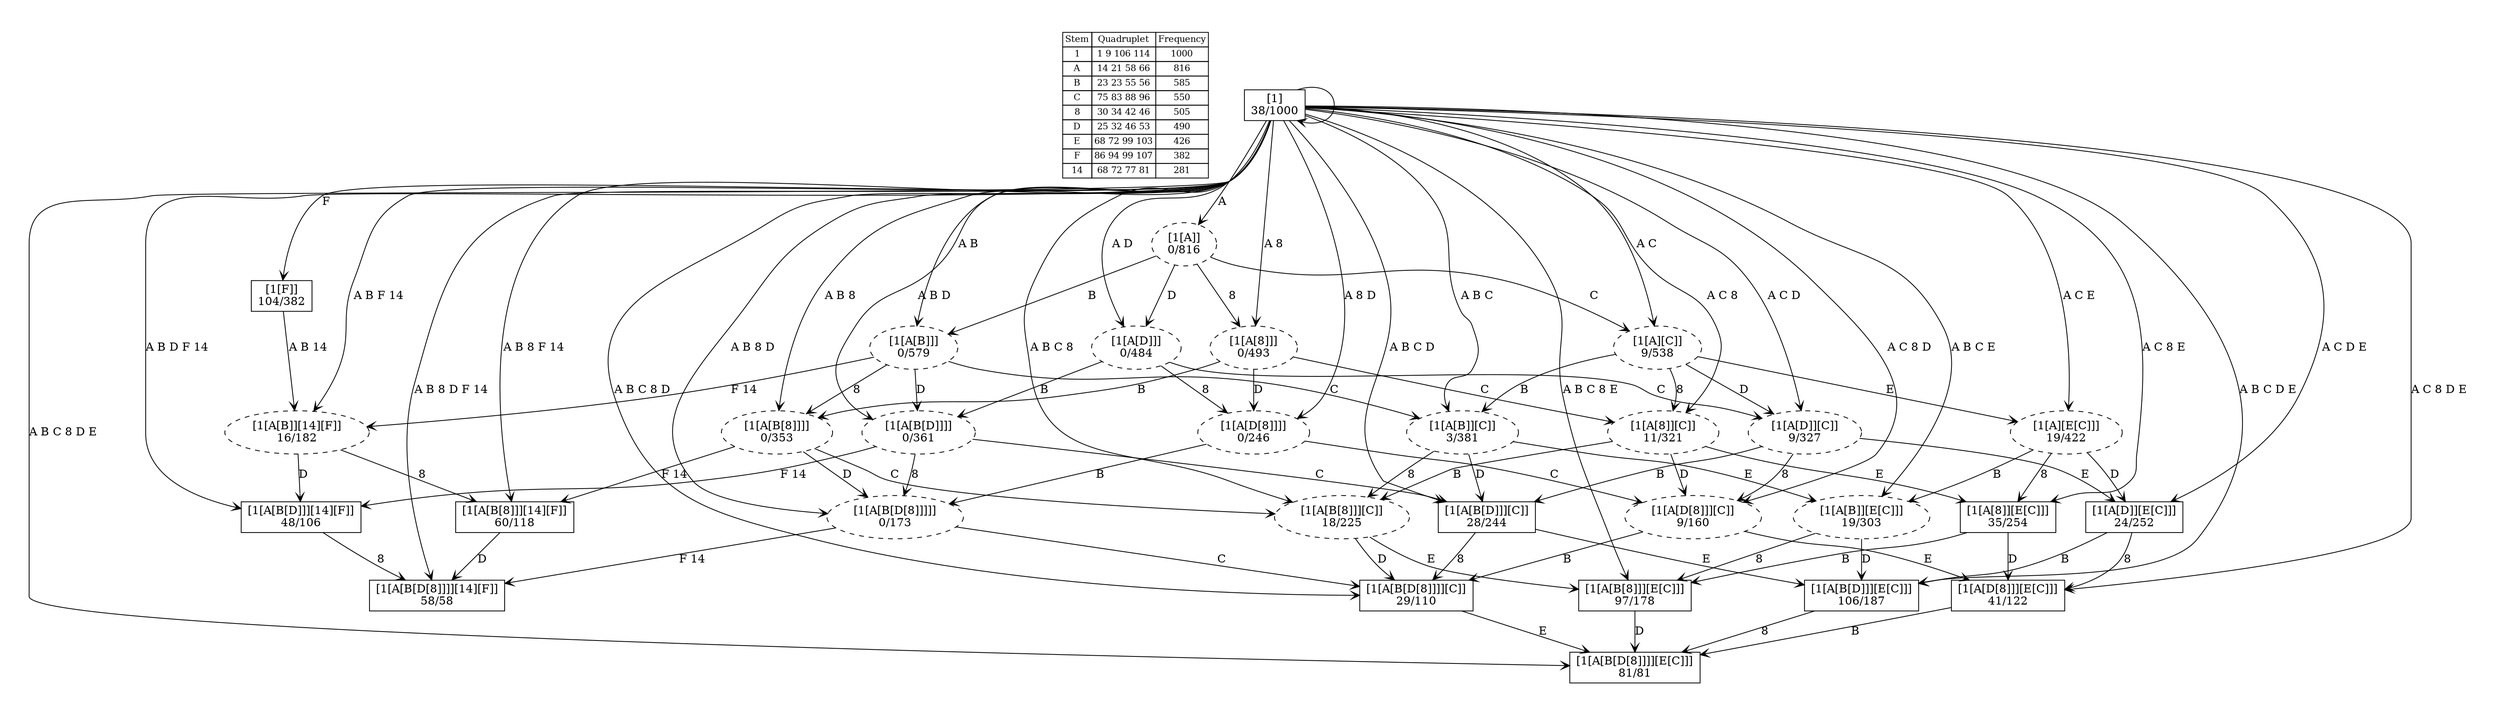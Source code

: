 digraph G {
	pad = 0.5;
	nodesep = 0.5;
"legend" [label = < <table border="0" cellborder="1" cellspacing="0"><tr><td>Stem</td><td>Quadruplet</td><td>Frequency</td></tr>
<tr><td>1</td><td>1 9 106 114</td><td>1000</td></tr>
<tr><td>A</td><td>14 21 58 66</td><td>816</td></tr>
<tr><td>B</td><td>23 23 55 56</td><td>585</td></tr>
<tr><td>C</td><td>75 83 88 96</td><td>550</td></tr>
<tr><td>8</td><td>30 34 42 46</td><td>505</td></tr>
<tr><td>D</td><td>25 32 46 53</td><td>490</td></tr>
<tr><td>E</td><td>68 72 99 103</td><td>426</td></tr>
<tr><td>F</td><td>86 94 99 107</td><td>382</td></tr>
<tr><td>14</td><td>68 72 77 81</td><td>281</td></tr>
</table>>, shape = plaintext, fontsize=11];
"1 A B C D E " [shape = box];
"1 F " [shape = box];
"1 A B C 8 E " [shape = box];
"1 A B C 8 D E " [shape = box];
"1 A B 8 F 14 " [shape = box];
"1 A B 8 D F 14 " [shape = box];
"1 A B D F 14 " [shape = box];
"1 A C 8 D E " [shape = box];
"1 " [shape = box];
"1 A C 8 E " [shape = box];
"1 A B C 8 D " [shape = box];
"1 A B C D " [shape = box];
"1 A C D E " [shape = box];
"1 A B C E " [style = dashed];
"1 A B " [style = dashed];
"1 A B D " [style = dashed];
"1 A C E " [style = dashed];
"1 A B 8 " [style = dashed];
"1 A B C 8 " [style = dashed];
"1 A B C " [style = dashed];
"1 A B 8 D " [style = dashed];
"1 A B F 14 " [style = dashed];
"1 A 8 " [style = dashed];
"1 A " [style = dashed];
"1 A 8 D " [style = dashed];
"1 A D " [style = dashed];
"1 A C 8 D " [style = dashed];
"1 A C D " [style = dashed];
"1 A C 8 " [style = dashed];
"1 A C " [style = dashed];
"1 A B C D E " [label = "[1[A[B[D]]][E[C]]]\n106/187"];
"1 F " [label = "[1[F]]\n104/382"];
"1 A B C 8 E " [label = "[1[A[B[8]]][E[C]]]\n97/178"];
"1 A B C 8 D E " [label = "[1[A[B[D[8]]]][E[C]]]\n81/81"];
"1 A B 8 F 14 " [label = "[1[A[B[8]]][14][F]]\n60/118"];
"1 A B 8 D F 14 " [label = "[1[A[B[D[8]]]][14][F]]\n58/58"];
"1 A B D F 14 " [label = "[1[A[B[D]]][14][F]]\n48/106"];
"1 A C 8 D E " [label = "[1[A[D[8]]][E[C]]]\n41/122"];
"1 " [label = "[1]\n38/1000"];
"1 A C 8 E " [label = "[1[A[8]][E[C]]]\n35/254"];
"1 A B C 8 D " [label = "[1[A[B[D[8]]]][C]]\n29/110"];
"1 A B C D " [label = "[1[A[B[D]]][C]]\n28/244"];
"1 A C D E " [label = "[1[A[D]][E[C]]]\n24/252"];
"1 A B C E " [label = "[1[A[B]][E[C]]]\n19/303"];
"1 A B " [label = "[1[A[B]]]\n0/579"];
"1 A B D " [label = "[1[A[B[D]]]]\n0/361"];
"1 A C E " [label = "[1[A][E[C]]]\n19/422"];
"1 A B 8 " [label = "[1[A[B[8]]]]\n0/353"];
"1 A B C 8 " [label = "[1[A[B[8]]][C]]\n18/225"];
"1 A B C " [label = "[1[A[B]][C]]\n3/381"];
"1 A B 8 D " [label = "[1[A[B[D[8]]]]]\n0/173"];
"1 A B F 14 " [label = "[1[A[B]][14][F]]\n16/182"];
"1 A 8 " [label = "[1[A[8]]]\n0/493"];
"1 A " [label = "[1[A]]\n0/816"];
"1 A 8 D " [label = "[1[A[D[8]]]]\n0/246"];
"1 A D " [label = "[1[A[D]]]\n0/484"];
"1 A C 8 D " [label = "[1[A[D[8]]][C]]\n9/160"];
"1 A C D " [label = "[1[A[D]][C]]\n9/327"];
"1 A C 8 " [label = "[1[A[8]][C]]\n11/321"];
"1 A C " [label = "[1[A][C]]\n9/538"];
"1 " [label = "[1]\n38/1000"];
"1 A B C D E " -> "1 A B C 8 D E " [label = "8 ", arrowhead = vee];
"1 F " -> "1 A B F 14 " [label = "A B 14 ", arrowhead = vee];
"1 A B C 8 E " -> "1 A B C 8 D E " [label = "D ", arrowhead = vee];
"1 A B 8 F 14 " -> "1 A B 8 D F 14 " [label = "D ", arrowhead = vee];
"1 A B D F 14 " -> "1 A B 8 D F 14 " [label = "8 ", arrowhead = vee];
"1 A C 8 D E " -> "1 A B C 8 D E " [label = "B ", arrowhead = vee];
"1 A C 8 E " -> "1 A B C 8 E " [label = "B ", arrowhead = vee];
"1 A C 8 E " -> "1 A C 8 D E " [label = "D ", arrowhead = vee];
"1 A B C 8 D " -> "1 A B C 8 D E " [label = "E ", arrowhead = vee];
"1 A B C D " -> "1 A B C D E " [label = "E ", arrowhead = vee];
"1 A B C D " -> "1 A B C 8 D " [label = "8 ", arrowhead = vee];
"1 A C D E " -> "1 A B C D E " [label = "B ", arrowhead = vee];
"1 A C D E " -> "1 A C 8 D E " [label = "8 ", arrowhead = vee];
"1 A B C E " -> "1 A B C D E " [label = "D ", arrowhead = vee];
"1 A B C E " -> "1 A B C 8 E " [label = "8 ", arrowhead = vee];
"1 A B " -> "1 A B D " [label = "D ", arrowhead = vee];
"1 A B " -> "1 A B 8 " [label = "8 ", arrowhead = vee];
"1 A B " -> "1 A B C " [label = "C ", arrowhead = vee];
"1 A B " -> "1 A B F 14 " [label = "F 14 ", arrowhead = vee];
"1 A B D " -> "1 A B 8 D " [label = "8 ", arrowhead = vee];
"1 A B D " -> "1 A B D F 14 " [label = "F 14 ", arrowhead = vee];
"1 A B D " -> "1 A B C D " [label = "C ", arrowhead = vee];
"1 A C E " -> "1 A C 8 E " [label = "8 ", arrowhead = vee];
"1 A C E " -> "1 A B C E " [label = "B ", arrowhead = vee];
"1 A C E " -> "1 A C D E " [label = "D ", arrowhead = vee];
"1 A B 8 " -> "1 A B 8 F 14 " [label = "F 14 ", arrowhead = vee];
"1 A B 8 " -> "1 A B C 8 " [label = "C ", arrowhead = vee];
"1 A B 8 " -> "1 A B 8 D " [label = "D ", arrowhead = vee];
"1 A B C 8 " -> "1 A B C 8 E " [label = "E ", arrowhead = vee];
"1 A B C 8 " -> "1 A B C 8 D " [label = "D ", arrowhead = vee];
"1 A B C " -> "1 A B C D " [label = "D ", arrowhead = vee];
"1 A B C " -> "1 A B C E " [label = "E ", arrowhead = vee];
"1 A B C " -> "1 A B C 8 " [label = "8 ", arrowhead = vee];
"1 A B 8 D " -> "1 A B 8 D F 14 " [label = "F 14 ", arrowhead = vee];
"1 A B 8 D " -> "1 A B C 8 D " [label = "C ", arrowhead = vee];
"1 A B F 14 " -> "1 A B 8 F 14 " [label = "8 ", arrowhead = vee];
"1 A B F 14 " -> "1 A B D F 14 " [label = "D ", arrowhead = vee];
"1 A 8 " -> "1 A B 8 " [label = "B ", arrowhead = vee];
"1 A 8 " -> "1 A 8 D " [label = "D ", arrowhead = vee];
"1 A 8 " -> "1 A C 8 " [label = "C ", arrowhead = vee];
"1 A " -> "1 A B " [label = "B ", arrowhead = vee];
"1 A " -> "1 A 8 " [label = "8 ", arrowhead = vee];
"1 A " -> "1 A D " [label = "D ", arrowhead = vee];
"1 A " -> "1 A C " [label = "C ", arrowhead = vee];
"1 A 8 D " -> "1 A B 8 D " [label = "B ", arrowhead = vee];
"1 A 8 D " -> "1 A C 8 D " [label = "C ", arrowhead = vee];
"1 A D " -> "1 A B D " [label = "B ", arrowhead = vee];
"1 A D " -> "1 A 8 D " [label = "8 ", arrowhead = vee];
"1 A D " -> "1 A C D " [label = "C ", arrowhead = vee];
"1 A C 8 D " -> "1 A C 8 D E " [label = "E ", arrowhead = vee];
"1 A C 8 D " -> "1 A B C 8 D " [label = "B ", arrowhead = vee];
"1 A C D " -> "1 A B C D " [label = "B ", arrowhead = vee];
"1 A C D " -> "1 A C 8 D " [label = "8 ", arrowhead = vee];
"1 A C D " -> "1 A C D E " [label = "E ", arrowhead = vee];
"1 A C 8 " -> "1 A C 8 E " [label = "E ", arrowhead = vee];
"1 A C 8 " -> "1 A B C 8 " [label = "B ", arrowhead = vee];
"1 A C 8 " -> "1 A C 8 D " [label = "D ", arrowhead = vee];
"1 A C " -> "1 A C E " [label = "E ", arrowhead = vee];
"1 A C " -> "1 A B C " [label = "B ", arrowhead = vee];
"1 A C " -> "1 A C D " [label = "D ", arrowhead = vee];
"1 A C " -> "1 A C 8 " [label = "8 ", arrowhead = vee];
"1 " -> "1 A B C D E " [label = "A B C D E ", arrowhead = vee];
"1 " -> "1 F " [label = "F ", arrowhead = vee];
"1 " -> "1 A B C 8 E " [label = "A B C 8 E ", arrowhead = vee];
"1 " -> "1 A B C 8 D E " [label = "A B C 8 D E ", arrowhead = vee];
"1 " -> "1 A B 8 F 14 " [label = "A B 8 F 14 ", arrowhead = vee];
"1 " -> "1 A B 8 D F 14 " [label = "A B 8 D F 14 ", arrowhead = vee];
"1 " -> "1 A B D F 14 " [label = "A B D F 14 ", arrowhead = vee];
"1 " -> "1 A C 8 D E " [label = "A C 8 D E ", arrowhead = vee];
"1 " -> "1 " [label = "", arrowhead = vee];
"1 " -> "1 A C 8 E " [label = "A C 8 E ", arrowhead = vee];
"1 " -> "1 A B C 8 D " [label = "A B C 8 D ", arrowhead = vee];
"1 " -> "1 A B C D " [label = "A B C D ", arrowhead = vee];
"1 " -> "1 A C D E " [label = "A C D E ", arrowhead = vee];
"1 " -> "1 A B C E " [label = "A B C E ", arrowhead = vee];
"1 " -> "1 A B " [label = "A B ", arrowhead = vee];
"1 " -> "1 A B D " [label = "A B D ", arrowhead = vee];
"1 " -> "1 A C E " [label = "A C E ", arrowhead = vee];
"1 " -> "1 A B 8 " [label = "A B 8 ", arrowhead = vee];
"1 " -> "1 A B C 8 " [label = "A B C 8 ", arrowhead = vee];
"1 " -> "1 A B C " [label = "A B C ", arrowhead = vee];
"1 " -> "1 A B 8 D " [label = "A B 8 D ", arrowhead = vee];
"1 " -> "1 A B F 14 " [label = "A B F 14 ", arrowhead = vee];
"1 " -> "1 A 8 " [label = "A 8 ", arrowhead = vee];
"1 " -> "1 A " [label = "A ", arrowhead = vee];
"1 " -> "1 A 8 D " [label = "A 8 D ", arrowhead = vee];
"1 " -> "1 A D " [label = "A D ", arrowhead = vee];
"1 " -> "1 A C 8 D " [label = "A C 8 D ", arrowhead = vee];
"1 " -> "1 A C D " [label = "A C D ", arrowhead = vee];
"1 " -> "1 A C 8 " [label = "A C 8 ", arrowhead = vee];
"1 " -> "1 A C " [label = "A C ", arrowhead = vee];
}